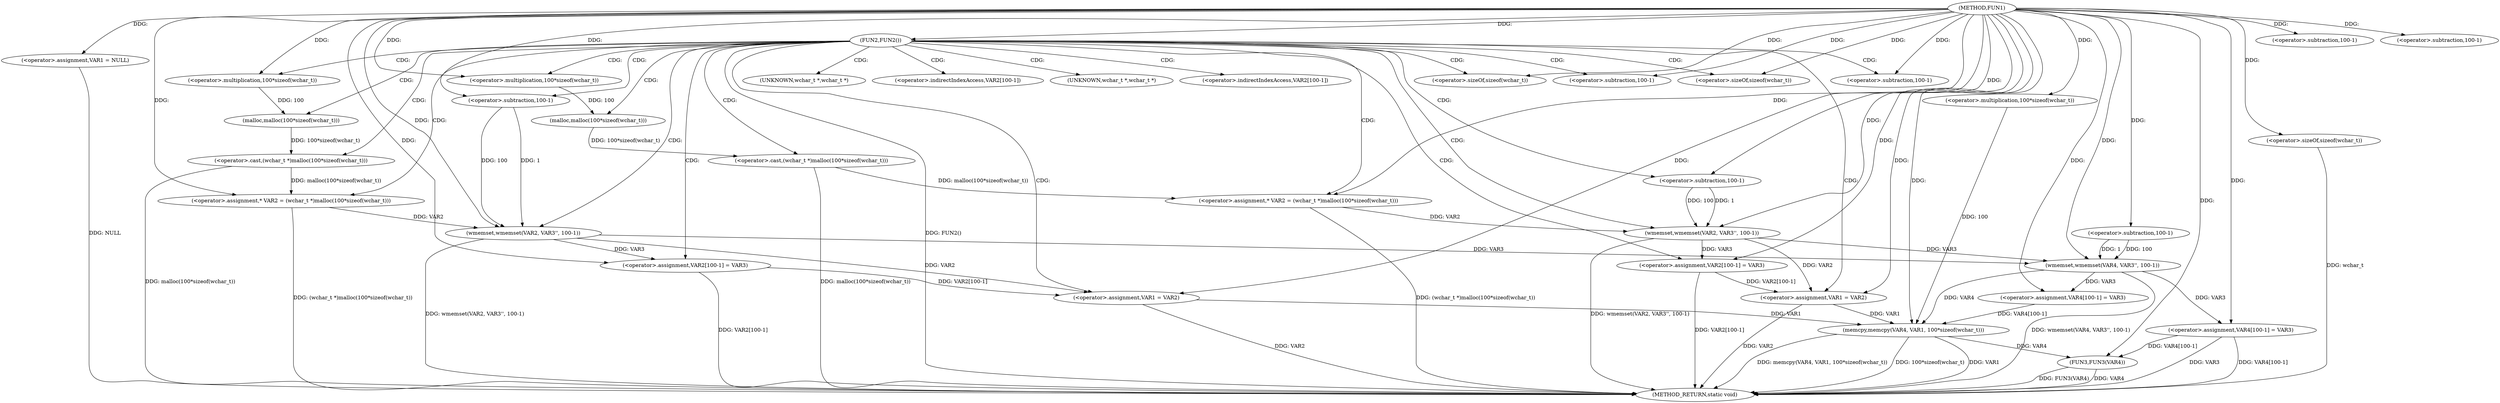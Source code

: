 digraph FUN1 {  
"1000100" [label = "(METHOD,FUN1)" ]
"1000196" [label = "(METHOD_RETURN,static void)" ]
"1000103" [label = "(<operator>.assignment,VAR1 = NULL)" ]
"1000107" [label = "(FUN2,FUN2())" ]
"1000111" [label = "(<operator>.assignment,* VAR2 = (wchar_t *)malloc(100*sizeof(wchar_t)))" ]
"1000113" [label = "(<operator>.cast,(wchar_t *)malloc(100*sizeof(wchar_t)))" ]
"1000115" [label = "(malloc,malloc(100*sizeof(wchar_t)))" ]
"1000116" [label = "(<operator>.multiplication,100*sizeof(wchar_t))" ]
"1000118" [label = "(<operator>.sizeOf,sizeof(wchar_t))" ]
"1000120" [label = "(wmemset,wmemset(VAR2, VAR3'', 100-1))" ]
"1000123" [label = "(<operator>.subtraction,100-1)" ]
"1000126" [label = "(<operator>.assignment,VAR2[100-1] = VAR3)" ]
"1000129" [label = "(<operator>.subtraction,100-1)" ]
"1000133" [label = "(<operator>.assignment,VAR1 = VAR2)" ]
"1000140" [label = "(<operator>.assignment,* VAR2 = (wchar_t *)malloc(100*sizeof(wchar_t)))" ]
"1000142" [label = "(<operator>.cast,(wchar_t *)malloc(100*sizeof(wchar_t)))" ]
"1000144" [label = "(malloc,malloc(100*sizeof(wchar_t)))" ]
"1000145" [label = "(<operator>.multiplication,100*sizeof(wchar_t))" ]
"1000147" [label = "(<operator>.sizeOf,sizeof(wchar_t))" ]
"1000149" [label = "(wmemset,wmemset(VAR2, VAR3'', 100-1))" ]
"1000152" [label = "(<operator>.subtraction,100-1)" ]
"1000155" [label = "(<operator>.assignment,VAR2[100-1] = VAR3)" ]
"1000158" [label = "(<operator>.subtraction,100-1)" ]
"1000162" [label = "(<operator>.assignment,VAR1 = VAR2)" ]
"1000167" [label = "(wmemset,wmemset(VAR4, VAR3'', 100-1))" ]
"1000170" [label = "(<operator>.subtraction,100-1)" ]
"1000173" [label = "(<operator>.assignment,VAR4[100-1] = VAR3)" ]
"1000176" [label = "(<operator>.subtraction,100-1)" ]
"1000180" [label = "(memcpy,memcpy(VAR4, VAR1, 100*sizeof(wchar_t)))" ]
"1000183" [label = "(<operator>.multiplication,100*sizeof(wchar_t))" ]
"1000185" [label = "(<operator>.sizeOf,sizeof(wchar_t))" ]
"1000187" [label = "(<operator>.assignment,VAR4[100-1] = VAR3)" ]
"1000190" [label = "(<operator>.subtraction,100-1)" ]
"1000194" [label = "(FUN3,FUN3(VAR4))" ]
"1000114" [label = "(UNKNOWN,wchar_t *,wchar_t *)" ]
"1000127" [label = "(<operator>.indirectIndexAccess,VAR2[100-1])" ]
"1000143" [label = "(UNKNOWN,wchar_t *,wchar_t *)" ]
"1000156" [label = "(<operator>.indirectIndexAccess,VAR2[100-1])" ]
  "1000194" -> "1000196"  [ label = "DDG: FUN3(VAR4)"] 
  "1000107" -> "1000196"  [ label = "DDG: FUN2()"] 
  "1000103" -> "1000196"  [ label = "DDG: NULL"] 
  "1000149" -> "1000196"  [ label = "DDG: wmemset(VAR2, VAR3'', 100-1)"] 
  "1000126" -> "1000196"  [ label = "DDG: VAR2[100-1]"] 
  "1000155" -> "1000196"  [ label = "DDG: VAR2[100-1]"] 
  "1000180" -> "1000196"  [ label = "DDG: VAR1"] 
  "1000187" -> "1000196"  [ label = "DDG: VAR4[100-1]"] 
  "1000162" -> "1000196"  [ label = "DDG: VAR2"] 
  "1000185" -> "1000196"  [ label = "DDG: wchar_t"] 
  "1000140" -> "1000196"  [ label = "DDG: (wchar_t *)malloc(100*sizeof(wchar_t))"] 
  "1000194" -> "1000196"  [ label = "DDG: VAR4"] 
  "1000142" -> "1000196"  [ label = "DDG: malloc(100*sizeof(wchar_t))"] 
  "1000167" -> "1000196"  [ label = "DDG: wmemset(VAR4, VAR3'', 100-1)"] 
  "1000113" -> "1000196"  [ label = "DDG: malloc(100*sizeof(wchar_t))"] 
  "1000180" -> "1000196"  [ label = "DDG: memcpy(VAR4, VAR1, 100*sizeof(wchar_t))"] 
  "1000133" -> "1000196"  [ label = "DDG: VAR2"] 
  "1000187" -> "1000196"  [ label = "DDG: VAR3"] 
  "1000111" -> "1000196"  [ label = "DDG: (wchar_t *)malloc(100*sizeof(wchar_t))"] 
  "1000120" -> "1000196"  [ label = "DDG: wmemset(VAR2, VAR3'', 100-1)"] 
  "1000180" -> "1000196"  [ label = "DDG: 100*sizeof(wchar_t)"] 
  "1000100" -> "1000103"  [ label = "DDG: "] 
  "1000100" -> "1000107"  [ label = "DDG: "] 
  "1000113" -> "1000111"  [ label = "DDG: malloc(100*sizeof(wchar_t))"] 
  "1000100" -> "1000111"  [ label = "DDG: "] 
  "1000115" -> "1000113"  [ label = "DDG: 100*sizeof(wchar_t)"] 
  "1000116" -> "1000115"  [ label = "DDG: 100"] 
  "1000100" -> "1000116"  [ label = "DDG: "] 
  "1000100" -> "1000118"  [ label = "DDG: "] 
  "1000111" -> "1000120"  [ label = "DDG: VAR2"] 
  "1000100" -> "1000120"  [ label = "DDG: "] 
  "1000123" -> "1000120"  [ label = "DDG: 100"] 
  "1000123" -> "1000120"  [ label = "DDG: 1"] 
  "1000100" -> "1000123"  [ label = "DDG: "] 
  "1000120" -> "1000126"  [ label = "DDG: VAR3"] 
  "1000100" -> "1000126"  [ label = "DDG: "] 
  "1000100" -> "1000129"  [ label = "DDG: "] 
  "1000120" -> "1000133"  [ label = "DDG: VAR2"] 
  "1000126" -> "1000133"  [ label = "DDG: VAR2[100-1]"] 
  "1000100" -> "1000133"  [ label = "DDG: "] 
  "1000142" -> "1000140"  [ label = "DDG: malloc(100*sizeof(wchar_t))"] 
  "1000100" -> "1000140"  [ label = "DDG: "] 
  "1000144" -> "1000142"  [ label = "DDG: 100*sizeof(wchar_t)"] 
  "1000145" -> "1000144"  [ label = "DDG: 100"] 
  "1000100" -> "1000145"  [ label = "DDG: "] 
  "1000100" -> "1000147"  [ label = "DDG: "] 
  "1000140" -> "1000149"  [ label = "DDG: VAR2"] 
  "1000100" -> "1000149"  [ label = "DDG: "] 
  "1000152" -> "1000149"  [ label = "DDG: 100"] 
  "1000152" -> "1000149"  [ label = "DDG: 1"] 
  "1000100" -> "1000152"  [ label = "DDG: "] 
  "1000149" -> "1000155"  [ label = "DDG: VAR3"] 
  "1000100" -> "1000155"  [ label = "DDG: "] 
  "1000100" -> "1000158"  [ label = "DDG: "] 
  "1000149" -> "1000162"  [ label = "DDG: VAR2"] 
  "1000155" -> "1000162"  [ label = "DDG: VAR2[100-1]"] 
  "1000100" -> "1000162"  [ label = "DDG: "] 
  "1000100" -> "1000167"  [ label = "DDG: "] 
  "1000120" -> "1000167"  [ label = "DDG: VAR3"] 
  "1000149" -> "1000167"  [ label = "DDG: VAR3"] 
  "1000170" -> "1000167"  [ label = "DDG: 100"] 
  "1000170" -> "1000167"  [ label = "DDG: 1"] 
  "1000100" -> "1000170"  [ label = "DDG: "] 
  "1000167" -> "1000173"  [ label = "DDG: VAR3"] 
  "1000100" -> "1000173"  [ label = "DDG: "] 
  "1000100" -> "1000176"  [ label = "DDG: "] 
  "1000167" -> "1000180"  [ label = "DDG: VAR4"] 
  "1000173" -> "1000180"  [ label = "DDG: VAR4[100-1]"] 
  "1000100" -> "1000180"  [ label = "DDG: "] 
  "1000133" -> "1000180"  [ label = "DDG: VAR1"] 
  "1000162" -> "1000180"  [ label = "DDG: VAR1"] 
  "1000183" -> "1000180"  [ label = "DDG: 100"] 
  "1000100" -> "1000183"  [ label = "DDG: "] 
  "1000100" -> "1000185"  [ label = "DDG: "] 
  "1000100" -> "1000187"  [ label = "DDG: "] 
  "1000167" -> "1000187"  [ label = "DDG: VAR3"] 
  "1000100" -> "1000190"  [ label = "DDG: "] 
  "1000187" -> "1000194"  [ label = "DDG: VAR4[100-1]"] 
  "1000180" -> "1000194"  [ label = "DDG: VAR4"] 
  "1000100" -> "1000194"  [ label = "DDG: "] 
  "1000107" -> "1000127"  [ label = "CDG: "] 
  "1000107" -> "1000142"  [ label = "CDG: "] 
  "1000107" -> "1000156"  [ label = "CDG: "] 
  "1000107" -> "1000152"  [ label = "CDG: "] 
  "1000107" -> "1000114"  [ label = "CDG: "] 
  "1000107" -> "1000133"  [ label = "CDG: "] 
  "1000107" -> "1000118"  [ label = "CDG: "] 
  "1000107" -> "1000144"  [ label = "CDG: "] 
  "1000107" -> "1000149"  [ label = "CDG: "] 
  "1000107" -> "1000116"  [ label = "CDG: "] 
  "1000107" -> "1000120"  [ label = "CDG: "] 
  "1000107" -> "1000143"  [ label = "CDG: "] 
  "1000107" -> "1000113"  [ label = "CDG: "] 
  "1000107" -> "1000111"  [ label = "CDG: "] 
  "1000107" -> "1000158"  [ label = "CDG: "] 
  "1000107" -> "1000126"  [ label = "CDG: "] 
  "1000107" -> "1000155"  [ label = "CDG: "] 
  "1000107" -> "1000129"  [ label = "CDG: "] 
  "1000107" -> "1000123"  [ label = "CDG: "] 
  "1000107" -> "1000147"  [ label = "CDG: "] 
  "1000107" -> "1000145"  [ label = "CDG: "] 
  "1000107" -> "1000115"  [ label = "CDG: "] 
  "1000107" -> "1000162"  [ label = "CDG: "] 
  "1000107" -> "1000140"  [ label = "CDG: "] 
}
